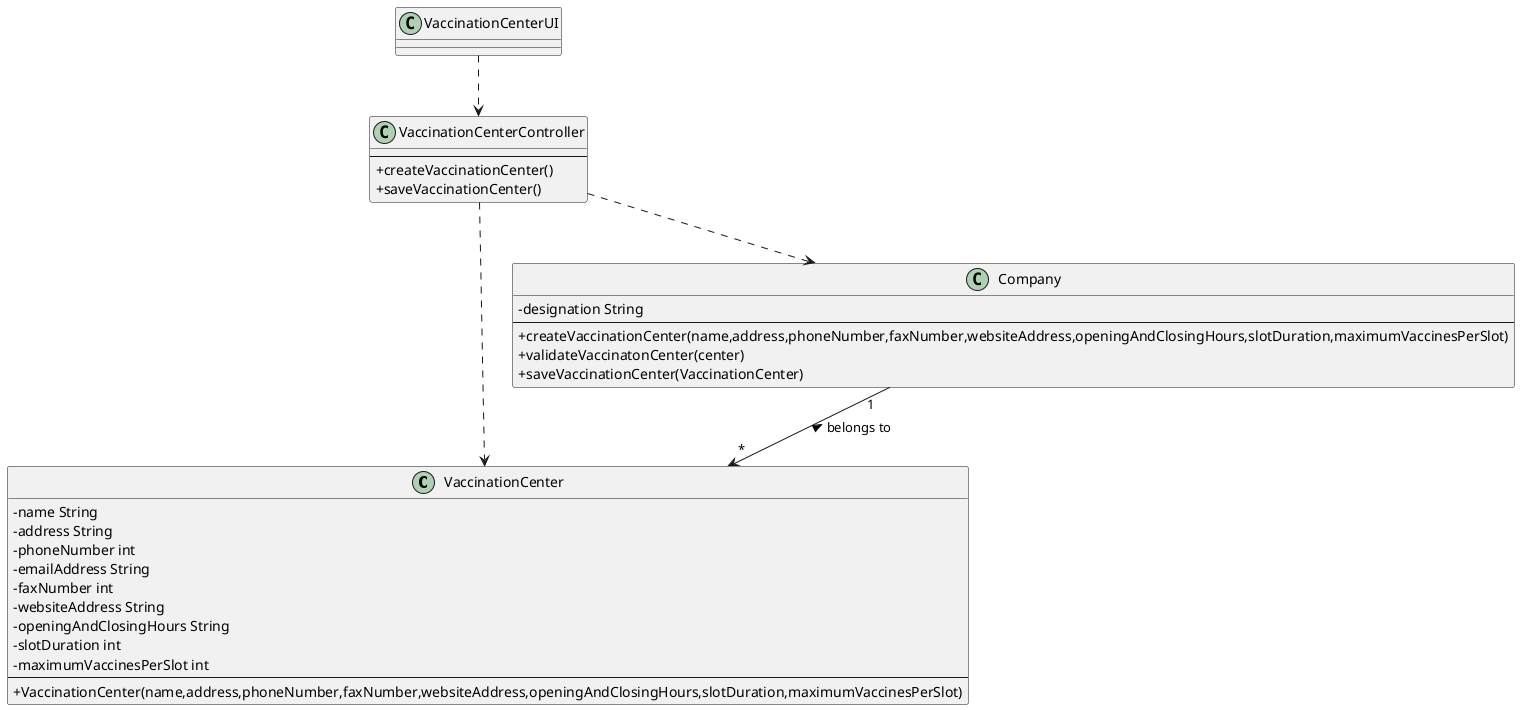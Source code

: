 @startuml US09_CD
skinparam classAttributeIconSize 0

class VaccinationCenter {
  - name String
  - address String
  - phoneNumber int
  - emailAddress String
  - faxNumber int
  - websiteAddress String
  - openingAndClosingHours String
  - slotDuration int
  - maximumVaccinesPerSlot int
  ---
 +VaccinationCenter(name,address,phoneNumber,faxNumber,websiteAddress,openingAndClosingHours,slotDuration,maximumVaccinesPerSlot)
}


class Company {
  -designation String
  ---
  +createVaccinationCenter(name,address,phoneNumber,faxNumber,websiteAddress,openingAndClosingHours,slotDuration,maximumVaccinesPerSlot)
  +validateVaccinatonCenter(center)
  +saveVaccinationCenter(VaccinationCenter)
}

class VaccinationCenterController {
  ---
  +createVaccinationCenter()
  +saveVaccinationCenter()
}

class VaccinationCenterUI {}

VaccinationCenterUI ..> VaccinationCenterController
VaccinationCenterController ..> Company
Company "1" --> "*" VaccinationCenter : belongs to <
VaccinationCenterController ..> VaccinationCenter

@enduml